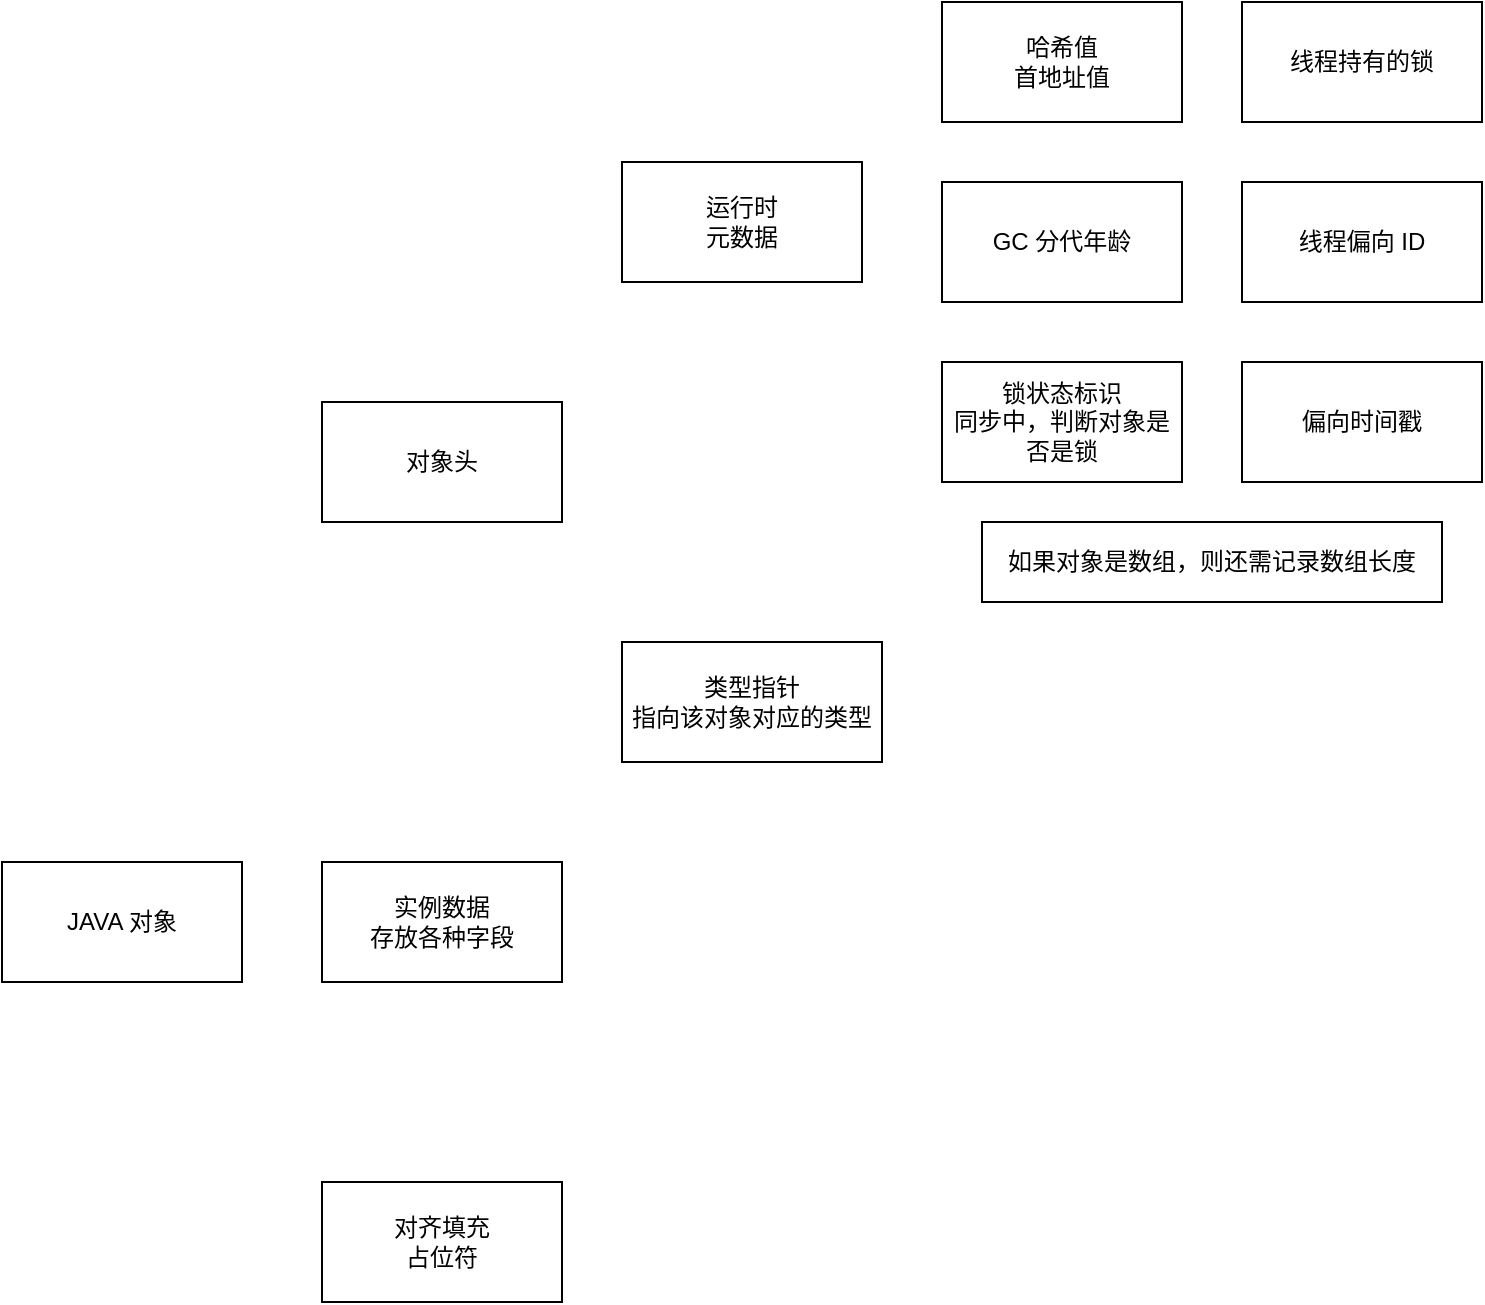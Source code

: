 <mxfile version="14.6.6" type="github">
  <diagram id="yHAvbG_NU4-hKGBVdA15" name="Page-1">
    <mxGraphModel dx="946" dy="591" grid="1" gridSize="10" guides="1" tooltips="1" connect="1" arrows="1" fold="1" page="1" pageScale="1" pageWidth="827" pageHeight="1169" math="0" shadow="0">
      <root>
        <mxCell id="0" />
        <mxCell id="1" parent="0" />
        <mxCell id="ME6OeIDKpz1PLXDWw8Im-1" value="JAVA 对象" style="rounded=0;whiteSpace=wrap;html=1;" vertex="1" parent="1">
          <mxGeometry x="80" y="450" width="120" height="60" as="geometry" />
        </mxCell>
        <mxCell id="ME6OeIDKpz1PLXDWw8Im-2" value="对象头" style="rounded=0;whiteSpace=wrap;html=1;" vertex="1" parent="1">
          <mxGeometry x="240" y="220" width="120" height="60" as="geometry" />
        </mxCell>
        <mxCell id="ME6OeIDKpz1PLXDWw8Im-3" value="实例数据&lt;br&gt;存放各种字段" style="rounded=0;whiteSpace=wrap;html=1;" vertex="1" parent="1">
          <mxGeometry x="240" y="450" width="120" height="60" as="geometry" />
        </mxCell>
        <mxCell id="ME6OeIDKpz1PLXDWw8Im-4" value="对齐填充&lt;br&gt;占位符" style="rounded=0;whiteSpace=wrap;html=1;" vertex="1" parent="1">
          <mxGeometry x="240" y="610" width="120" height="60" as="geometry" />
        </mxCell>
        <mxCell id="ME6OeIDKpz1PLXDWw8Im-5" value="运行时&lt;br&gt;元数据" style="rounded=0;whiteSpace=wrap;html=1;" vertex="1" parent="1">
          <mxGeometry x="390" y="100" width="120" height="60" as="geometry" />
        </mxCell>
        <mxCell id="ME6OeIDKpz1PLXDWw8Im-7" value="哈希值&lt;br&gt;首地址值" style="rounded=0;whiteSpace=wrap;html=1;" vertex="1" parent="1">
          <mxGeometry x="550" y="20" width="120" height="60" as="geometry" />
        </mxCell>
        <mxCell id="ME6OeIDKpz1PLXDWw8Im-8" value="GC 分代年龄" style="rounded=0;whiteSpace=wrap;html=1;" vertex="1" parent="1">
          <mxGeometry x="550" y="110" width="120" height="60" as="geometry" />
        </mxCell>
        <mxCell id="ME6OeIDKpz1PLXDWw8Im-9" value="锁状态标识&lt;br&gt;同步中，判断对象是否是锁" style="rounded=0;whiteSpace=wrap;html=1;" vertex="1" parent="1">
          <mxGeometry x="550" y="200" width="120" height="60" as="geometry" />
        </mxCell>
        <mxCell id="ME6OeIDKpz1PLXDWw8Im-10" value="线程持有的锁" style="rounded=0;whiteSpace=wrap;html=1;" vertex="1" parent="1">
          <mxGeometry x="700" y="20" width="120" height="60" as="geometry" />
        </mxCell>
        <mxCell id="ME6OeIDKpz1PLXDWw8Im-11" value="线程偏向 ID" style="rounded=0;whiteSpace=wrap;html=1;" vertex="1" parent="1">
          <mxGeometry x="700" y="110" width="120" height="60" as="geometry" />
        </mxCell>
        <mxCell id="ME6OeIDKpz1PLXDWw8Im-12" value="偏向时间戳" style="rounded=0;whiteSpace=wrap;html=1;" vertex="1" parent="1">
          <mxGeometry x="700" y="200" width="120" height="60" as="geometry" />
        </mxCell>
        <mxCell id="ME6OeIDKpz1PLXDWw8Im-13" value="如果对象是数组，则还需记录数组长度" style="rounded=0;whiteSpace=wrap;html=1;" vertex="1" parent="1">
          <mxGeometry x="570" y="280" width="230" height="40" as="geometry" />
        </mxCell>
        <mxCell id="ME6OeIDKpz1PLXDWw8Im-14" value="类型指针&lt;br&gt;指向该对象对应的类型" style="rounded=0;whiteSpace=wrap;html=1;" vertex="1" parent="1">
          <mxGeometry x="390" y="340" width="130" height="60" as="geometry" />
        </mxCell>
      </root>
    </mxGraphModel>
  </diagram>
</mxfile>
